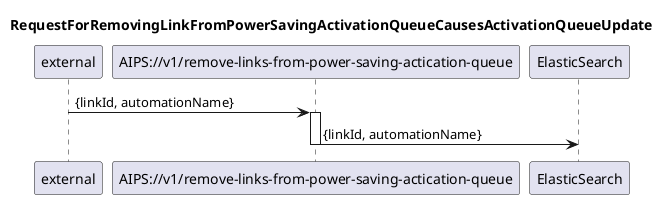 @startuml 401_removeLinkFromPowerSavingActivationQueue
skinparam responseMessageBelowArrow true

title
RequestForRemovingLinkFromPowerSavingActivationQueueCausesActivationQueueUpdate
end title

participant "external" as requestor
participant "AIPS://v1/remove-links-from-power-saving-actication-queue" as removeFromQueue
participant "ElasticSearch" as es

requestor -> removeFromQueue: {linkId, automationName}
activate removeFromQueue
removeFromQueue -> es: {linkId, automationName}

deactivate removeFromQueue

@enduml
